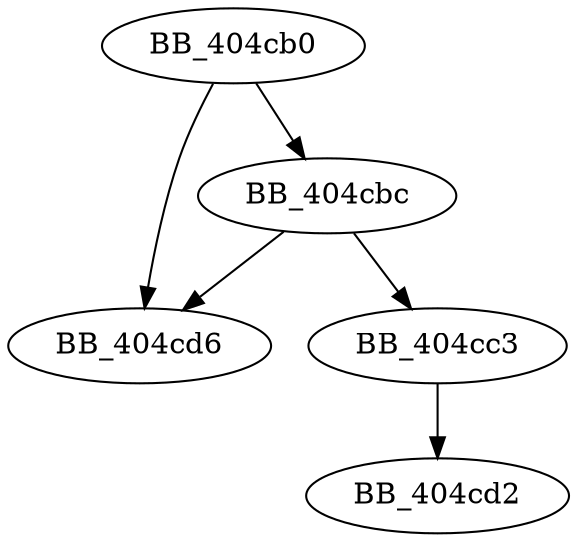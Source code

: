 DiGraph sub_404CB0{
BB_404cb0->BB_404cbc
BB_404cb0->BB_404cd6
BB_404cbc->BB_404cc3
BB_404cbc->BB_404cd6
BB_404cc3->BB_404cd2
}
